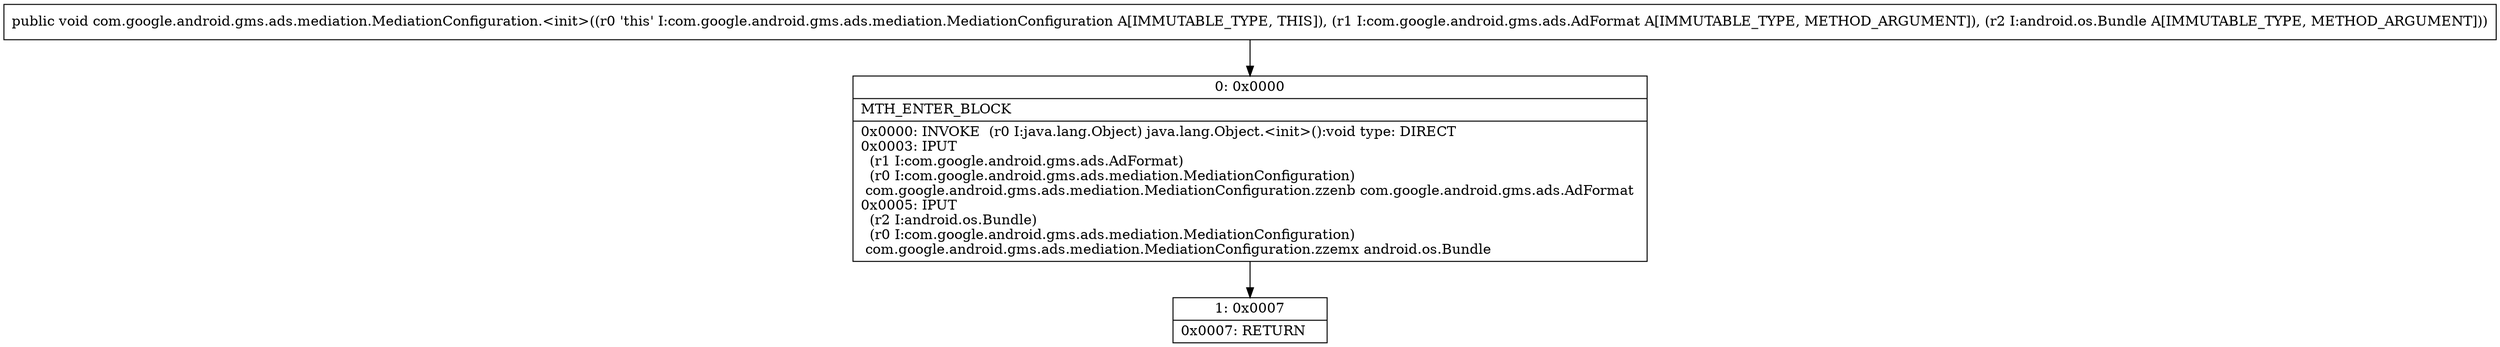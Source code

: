 digraph "CFG forcom.google.android.gms.ads.mediation.MediationConfiguration.\<init\>(Lcom\/google\/android\/gms\/ads\/AdFormat;Landroid\/os\/Bundle;)V" {
Node_0 [shape=record,label="{0\:\ 0x0000|MTH_ENTER_BLOCK\l|0x0000: INVOKE  (r0 I:java.lang.Object) java.lang.Object.\<init\>():void type: DIRECT \l0x0003: IPUT  \l  (r1 I:com.google.android.gms.ads.AdFormat)\l  (r0 I:com.google.android.gms.ads.mediation.MediationConfiguration)\l com.google.android.gms.ads.mediation.MediationConfiguration.zzenb com.google.android.gms.ads.AdFormat \l0x0005: IPUT  \l  (r2 I:android.os.Bundle)\l  (r0 I:com.google.android.gms.ads.mediation.MediationConfiguration)\l com.google.android.gms.ads.mediation.MediationConfiguration.zzemx android.os.Bundle \l}"];
Node_1 [shape=record,label="{1\:\ 0x0007|0x0007: RETURN   \l}"];
MethodNode[shape=record,label="{public void com.google.android.gms.ads.mediation.MediationConfiguration.\<init\>((r0 'this' I:com.google.android.gms.ads.mediation.MediationConfiguration A[IMMUTABLE_TYPE, THIS]), (r1 I:com.google.android.gms.ads.AdFormat A[IMMUTABLE_TYPE, METHOD_ARGUMENT]), (r2 I:android.os.Bundle A[IMMUTABLE_TYPE, METHOD_ARGUMENT])) }"];
MethodNode -> Node_0;
Node_0 -> Node_1;
}

